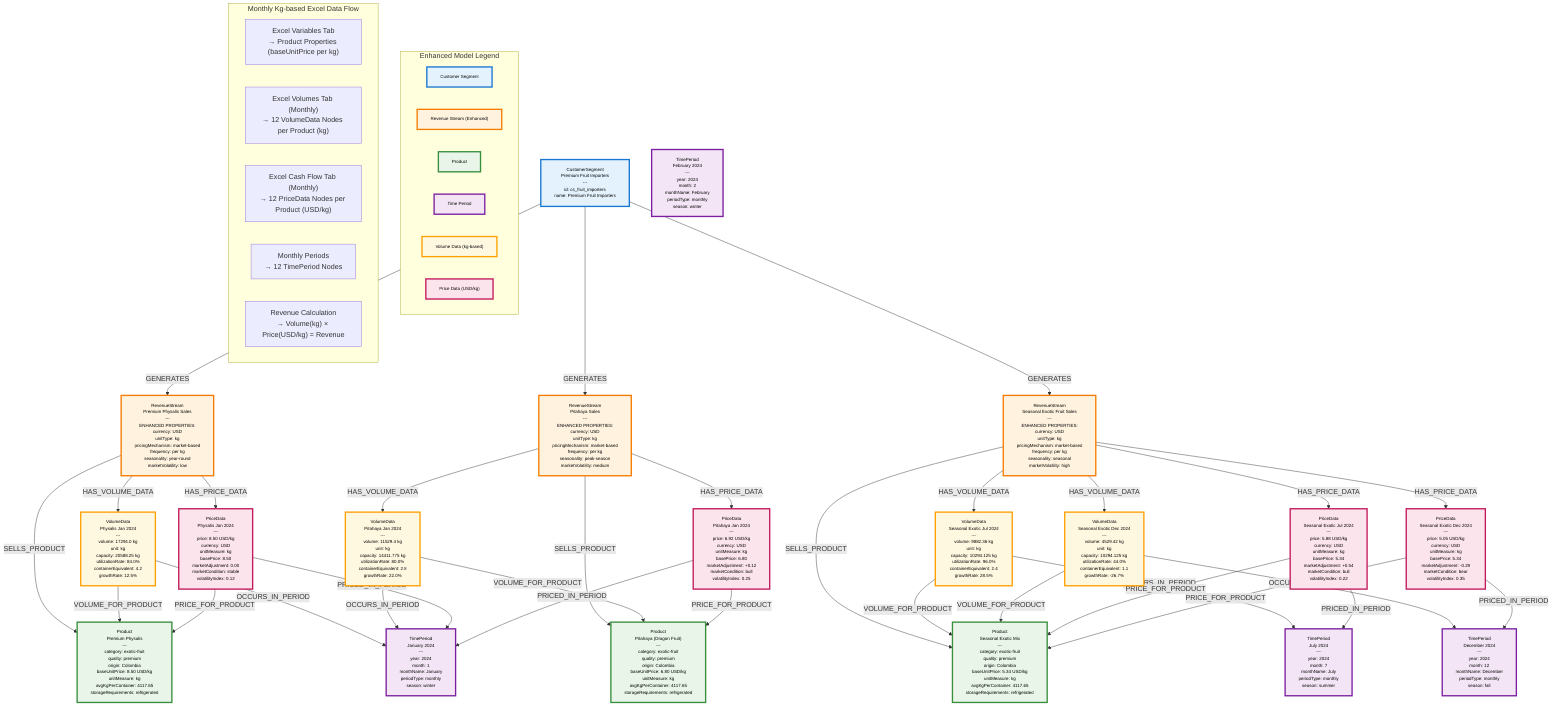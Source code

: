 graph TD
%% Enhanced Revenue Model - Goldenberry Flow with Excel Integration
%% Designed for Phase 2: Data Model Design & Validation

%% Existing Nodes (from current graph)
CS["CustomerSegment<br/>Premium Fruit Importers<br/>---<br/>id: cs_fruit_importers<br/>name: Premium Fruit Importers"]

%% Enhanced RevenueStream Nodes (Kg-based Pricing)
RS1["RevenueStream<br/>Premium Physalis Sales<br/>---<br/>ENHANCED PROPERTIES:<br/>currency: USD<br/>unitType: kg<br/>pricingMechanism: market-based<br/>frequency: per kg<br/>seasonality: year-round<br/>marketVolatility: low"]

RS2["RevenueStream<br/>Pitahaya Sales<br/>---<br/>ENHANCED PROPERTIES:<br/>currency: USD<br/>unitType: kg<br/>pricingMechanism: market-based<br/>frequency: per kg<br/>seasonality: peak-season<br/>marketVolatility: medium"]

RS3["RevenueStream<br/>Seasonal Exotic Fruit Sales<br/>---<br/>ENHANCED PROPERTIES:<br/>currency: USD<br/>unitType: kg<br/>pricingMechanism: market-based<br/>frequency: per kg<br/>seasonality: seasonal<br/>marketVolatility: high"]

%% New Supporting Nodes (Enhanced with Kg-based Pricing)
P1["Product<br/>Premium Physalis<br/>---<br/>category: exotic-fruit<br/>quality: premium<br/>origin: Colombia<br/>baseUnitPrice: 8.50 USD/kg<br/>unitMeasure: kg<br/>avgKgPerContainer: 4117.65<br/>storageRequirements: refrigerated"]

P2["Product<br/>Pitahaya (Dragon Fruit)<br/>---<br/>category: exotic-fruit<br/>quality: premium<br/>origin: Colombia<br/>baseUnitPrice: 6.80 USD/kg<br/>unitMeasure: kg<br/>avgKgPerContainer: 4117.65<br/>storageRequirements: refrigerated"]

P3["Product<br/>Seasonal Exotic Mix<br/>---<br/>category: exotic-fruit<br/>quality: premium<br/>origin: Colombia<br/>baseUnitPrice: 5.34 USD/kg<br/>unitMeasure: kg<br/>avgKgPerContainer: 4117.65<br/>storageRequirements: refrigerated"]

%% TimePeriod Nodes (Monthly Coverage - Examples Shown)
TP1["TimePeriod<br/>January 2024<br/>---<br/>year: 2024<br/>month: 1<br/>monthName: January<br/>periodType: monthly<br/>season: winter"]

TP2["TimePeriod<br/>February 2024<br/>---<br/>year: 2024<br/>month: 2<br/>monthName: February<br/>periodType: monthly<br/>season: winter"]

TP7["TimePeriod<br/>July 2024<br/>---<br/>year: 2024<br/>month: 7<br/>monthName: July<br/>periodType: monthly<br/>season: summer"]

TP12["TimePeriod<br/>December 2024<br/>---<br/>year: 2024<br/>month: 12<br/>monthName: December<br/>periodType: monthly<br/>season: fall"]

%% VolumeData Nodes (Monthly Kg-based Integration - Examples)
VD1["VolumeData<br/>Physalis Jan 2024<br/>---<br/>volume: 17294.0 kg<br/>unit: kg<br/>capacity: 20588.25 kg<br/>utilizationRate: 84.0%<br/>containerEquivalent: 4.2<br/>growthRate: 12.5%"]

VD2["VolumeData<br/>Pitahaya Jan 2024<br/>---<br/>volume: 11529.4 kg<br/>unit: kg<br/>capacity: 14411.775 kg<br/>utilizationRate: 80.0%<br/>containerEquivalent: 2.8<br/>growthRate: 22.0%"]

VD3["VolumeData<br/>Seasonal Exotic Jul 2024<br/>---<br/>volume: 9882.36 kg<br/>unit: kg<br/>capacity: 10294.125 kg<br/>utilizationRate: 96.0%<br/>containerEquivalent: 2.4<br/>growthRate: 28.5%"]

VD4["VolumeData<br/>Seasonal Exotic Dec 2024<br/>---<br/>volume: 4529.42 kg<br/>unit: kg<br/>capacity: 10294.125 kg<br/>utilizationRate: 44.0%<br/>containerEquivalent: 1.1<br/>growthRate: -26.7%"]

%% PriceData Nodes (Monthly Kg-based Pricing - Examples)
PD1["PriceData<br/>Physalis Jan 2024<br/>---<br/>price: 8.50 USD/kg<br/>currency: USD<br/>unitMeasure: kg<br/>basePrice: 8.50<br/>marketAdjustment: 0.00<br/>marketCondition: stable<br/>volatilityIndex: 0.12"]

PD2["PriceData<br/>Pitahaya Jan 2024<br/>---<br/>price: 6.92 USD/kg<br/>currency: USD<br/>unitMeasure: kg<br/>basePrice: 6.80<br/>marketAdjustment: +0.12<br/>marketCondition: bull<br/>volatilityIndex: 0.25"]

PD3["PriceData<br/>Seasonal Exotic Jul 2024<br/>---<br/>price: 5.88 USD/kg<br/>currency: USD<br/>unitMeasure: kg<br/>basePrice: 5.34<br/>marketAdjustment: +0.54<br/>marketCondition: bull<br/>volatilityIndex: 0.22"]

PD4["PriceData<br/>Seasonal Exotic Dec 2024<br/>---<br/>price: 5.05 USD/kg<br/>currency: USD<br/>unitMeasure: kg<br/>basePrice: 5.34<br/>marketAdjustment: -0.29<br/>marketCondition: bear<br/>volatilityIndex: 0.35"]

%% Existing Relationships
CS -->|GENERATES| RS1
CS -->|GENERATES| RS2
CS -->|GENERATES| RS3

%% New Relationships (Excel Integration)
RS1 -->|SELLS_PRODUCT| P1
RS2 -->|SELLS_PRODUCT| P2
RS3 -->|SELLS_PRODUCT| P3

RS1 -->|HAS_VOLUME_DATA| VD1
RS2 -->|HAS_VOLUME_DATA| VD2
RS3 -->|HAS_VOLUME_DATA| VD3
RS3 -->|HAS_VOLUME_DATA| VD4

RS1 -->|HAS_PRICE_DATA| PD1
RS2 -->|HAS_PRICE_DATA| PD2
RS3 -->|HAS_PRICE_DATA| PD3
RS3 -->|HAS_PRICE_DATA| PD4

VD1 -->|OCCURS_IN_PERIOD| TP1
VD2 -->|OCCURS_IN_PERIOD| TP1
VD3 -->|OCCURS_IN_PERIOD| TP7
VD4 -->|OCCURS_IN_PERIOD| TP12

PD1 -->|PRICED_IN_PERIOD| TP1
PD2 -->|PRICED_IN_PERIOD| TP1
PD3 -->|PRICED_IN_PERIOD| TP7
PD4 -->|PRICED_IN_PERIOD| TP12

VD1 -->|VOLUME_FOR_PRODUCT| P1
VD2 -->|VOLUME_FOR_PRODUCT| P2
VD3 -->|VOLUME_FOR_PRODUCT| P3
VD4 -->|VOLUME_FOR_PRODUCT| P3

PD1 -->|PRICE_FOR_PRODUCT| P1
PD2 -->|PRICE_FOR_PRODUCT| P2
PD3 -->|PRICE_FOR_PRODUCT| P3
PD4 -->|PRICE_FOR_PRODUCT| P3

%% Styling
classDef customerSegment fill:#e3f2fd,stroke:#1976d2,stroke-width:3px,color:#000,font-size:10px
classDef revenueStream fill:#fff3e0,stroke:#f57c00,stroke-width:3px,color:#000,font-size:10px
classDef product fill:#e8f5e8,stroke:#388e3c,stroke-width:3px,color:#000,font-size:10px
classDef timePeriod fill:#f3e5f5,stroke:#7b1fa2,stroke-width:3px,color:#000,font-size:10px
classDef volumeData fill:#fff8e1,stroke:#ffa000,stroke-width:3px,color:#000,font-size:10px
classDef priceData fill:#fce4ec,stroke:#c2185b,stroke-width:3px,color:#000,font-size:10px

class CS customerSegment
class RS1,RS2,RS3 revenueStream
class P1,P2,P3 product
class TP1,TP2,TP7,TP12 timePeriod
class VD1,VD2,VD3,VD4 volumeData
class PD1,PD2,PD3,PD4 priceData

%% Legend
subgraph Legend["Enhanced Model Legend"]
    L1["Customer Segment"]:::customerSegment
    L2["Revenue Stream (Enhanced)"]:::revenueStream
    L3["Product"]:::product
    L4["Time Period"]:::timePeriod
    L5["Volume Data (kg-based)"]:::volumeData
    L6["Price Data (USD/kg)"]:::priceData
end

%% Excel Integration Flow (Kg-based Model)
subgraph ExcelFlow["Monthly Kg-based Excel Data Flow"]
    direction LR
    E1["Excel Variables Tab<br/>→ Product Properties (baseUnitPrice per kg)"]
    E2["Excel Volumes Tab (Monthly)<br/>→ 12 VolumeData Nodes per Product (kg)"]
    E3["Excel Cash Flow Tab (Monthly)<br/>→ 12 PriceData Nodes per Product (USD/kg)"]
    E4["Monthly Periods<br/>→ 12 TimePeriod Nodes"]
    E5["Revenue Calculation<br/>→ Volume(kg) × Price(USD/kg) = Revenue"]
end
